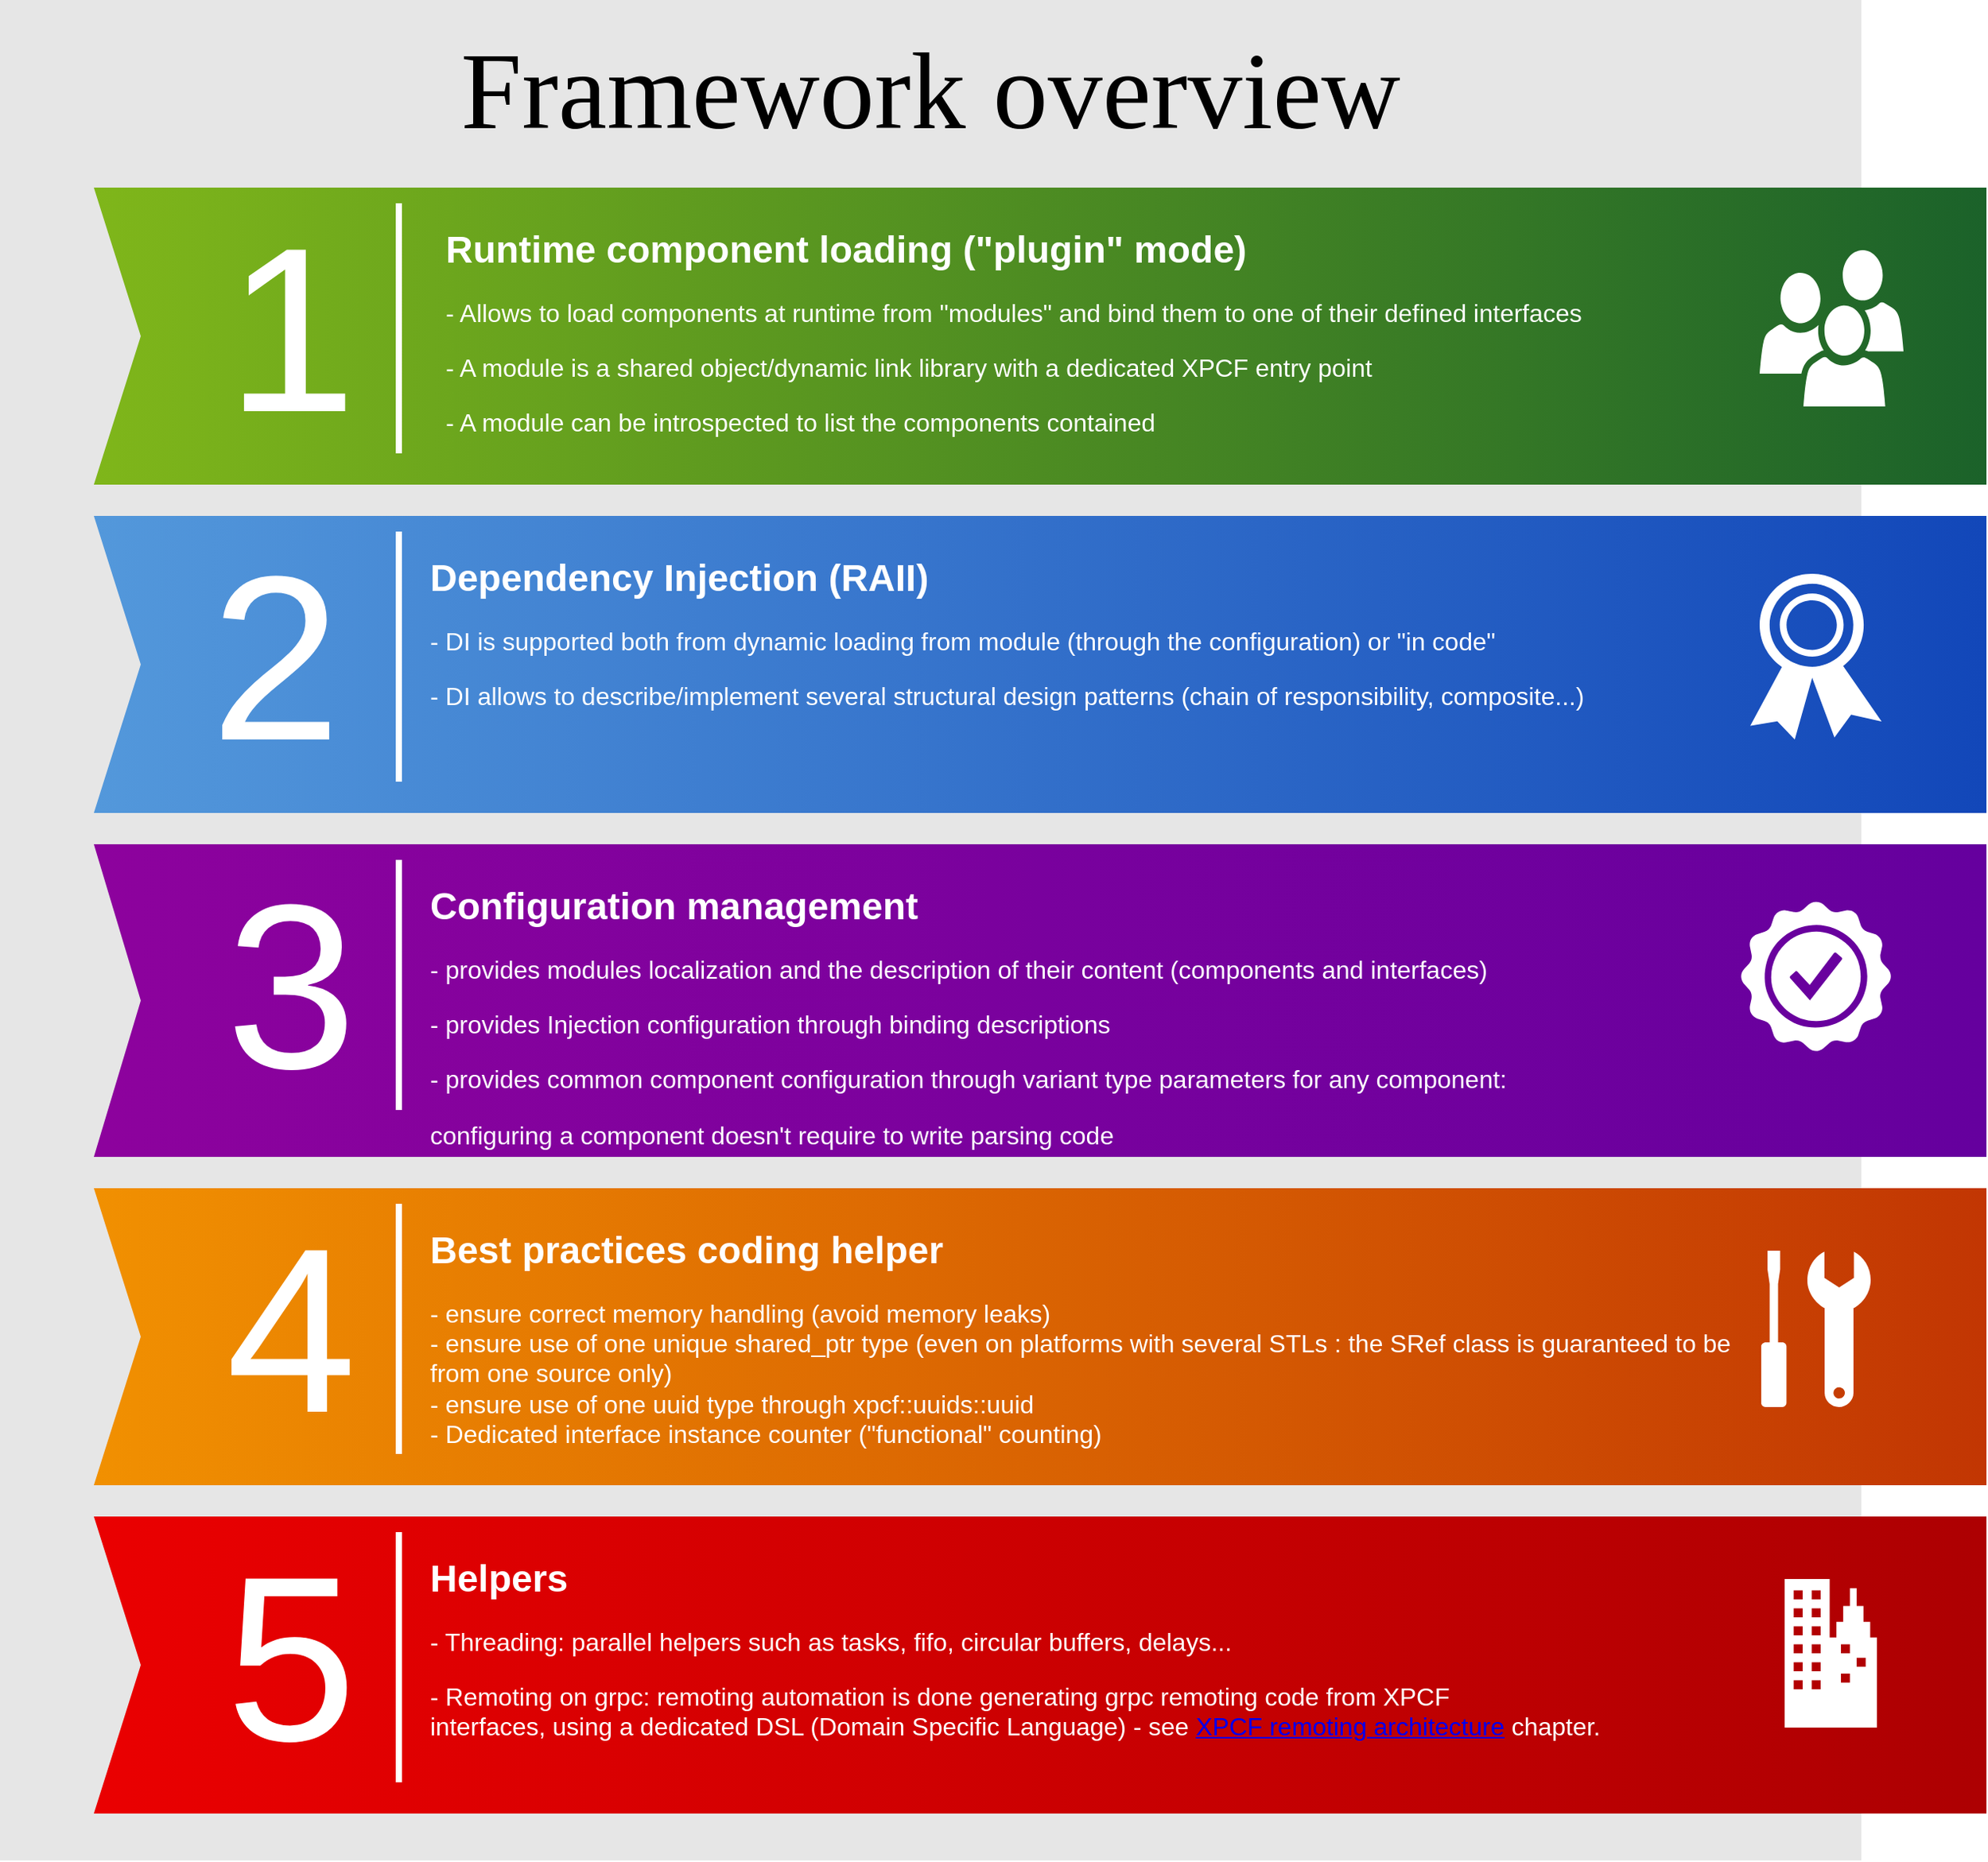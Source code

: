 <mxfile version="14.1.8" type="device"><diagram name="Page-1" id="1622d65d-c77d-c4b6-e0e7-3c11208c8684"><mxGraphModel dx="1994" dy="1451" grid="1" gridSize="10" guides="1" tooltips="1" connect="1" arrows="1" fold="1" page="1" pageScale="1.5" pageWidth="1169" pageHeight="826" background="#ffffff" math="0" shadow="0"><root><mxCell id="0" style=";html=1;"/><mxCell id="1" style=";html=1;" parent="0"/><mxCell id="869962fe87da545-5" value="Framework overview" style="whiteSpace=wrap;html=1;rounded=0;shadow=0;dashed=0;strokeWidth=1;fillColor=#E6E6E6;fontFamily=Verdana;fontSize=70;strokeColor=none;verticalAlign=top;spacingTop=10;" parent="1" vertex="1"><mxGeometry x="230" y="50" width="1190" height="1190" as="geometry"/></mxCell><mxCell id="869962fe87da545-2" value="" style="html=1;shadow=0;dashed=0;align=center;verticalAlign=middle;shape=mxgraph.arrows2.arrow;dy=0;dx=0;notch=30;rounded=0;strokeColor=none;strokeWidth=1;fillColor=#7FB61A;fontFamily=Tahoma;fontSize=10;fontColor=#FFFFFF;gradientColor=#1B622A;gradientDirection=east;" parent="1" vertex="1"><mxGeometry x="290" y="170" width="1210" height="190" as="geometry"/></mxCell><mxCell id="869962fe87da545-8" value="" style="html=1;shadow=0;dashed=0;align=center;verticalAlign=middle;shape=mxgraph.arrows2.arrow;dy=0;dx=0;notch=30;rounded=0;strokeColor=none;strokeWidth=1;fillColor=#5398DB;fontFamily=Tahoma;fontSize=10;fontColor=#FFFFFF;gradientColor=#1247B9;gradientDirection=east;" parent="1" vertex="1"><mxGeometry x="290" y="380" width="1210" height="190" as="geometry"/></mxCell><mxCell id="869962fe87da545-11" value="" style="html=1;shadow=0;dashed=0;align=center;verticalAlign=middle;shape=mxgraph.arrows2.arrow;dy=0;dx=0;notch=30;rounded=0;strokeColor=none;strokeWidth=1;fillColor=#8D029D;fontFamily=Tahoma;fontSize=10;fontColor=#FFFFFF;gradientColor=#65009E;gradientDirection=east;" parent="1" vertex="1"><mxGeometry x="290" y="590" width="1210" height="200" as="geometry"/></mxCell><mxCell id="869962fe87da545-14" value="" style="html=1;shadow=0;dashed=0;align=center;verticalAlign=middle;shape=mxgraph.arrows2.arrow;dy=0;dx=0;notch=30;rounded=0;strokeColor=none;strokeWidth=1;fillColor=#F19001;fontFamily=Tahoma;fontSize=10;fontColor=#FFFFFF;gradientColor=#C23603;gradientDirection=east;" parent="1" vertex="1"><mxGeometry x="290" y="810" width="1210" height="190" as="geometry"/></mxCell><mxCell id="869962fe87da545-17" value="" style="html=1;shadow=0;dashed=0;align=center;verticalAlign=middle;shape=mxgraph.arrows2.arrow;dy=0;dx=0;notch=30;rounded=0;strokeColor=none;strokeWidth=1;fillColor=#EA0001;fontFamily=Tahoma;fontSize=10;fontColor=#FFFFFF;gradientColor=#AD0002;gradientDirection=east;" parent="1" vertex="1"><mxGeometry x="290" y="1020" width="1210" height="190" as="geometry"/></mxCell><mxCell id="869962fe87da545-19" value="1" style="text;html=1;strokeColor=none;fillColor=none;align=right;verticalAlign=middle;whiteSpace=wrap;rounded=0;shadow=0;dashed=0;fontFamily=Helvetica;fontSize=150;fontColor=#FFFFFF;" parent="1" vertex="1"><mxGeometry x="320" y="170" width="140" height="180" as="geometry"/></mxCell><mxCell id="869962fe87da545-20" value="2" style="text;html=1;strokeColor=none;fillColor=none;align=right;verticalAlign=middle;whiteSpace=wrap;rounded=0;shadow=0;dashed=0;fontFamily=Helvetica;fontSize=150;fontColor=#FFFFFF;" parent="1" vertex="1"><mxGeometry x="320" y="380" width="130" height="180" as="geometry"/></mxCell><mxCell id="869962fe87da545-21" value="3" style="text;html=1;strokeColor=none;fillColor=none;align=right;verticalAlign=middle;whiteSpace=wrap;rounded=0;shadow=0;dashed=0;fontFamily=Helvetica;fontSize=150;fontColor=#FFFFFF;" parent="1" vertex="1"><mxGeometry x="320" y="590" width="140" height="180" as="geometry"/></mxCell><mxCell id="869962fe87da545-22" value="4" style="text;html=1;strokeColor=none;fillColor=none;align=right;verticalAlign=middle;whiteSpace=wrap;rounded=0;shadow=0;dashed=0;fontFamily=Helvetica;fontSize=150;fontColor=#FFFFFF;" parent="1" vertex="1"><mxGeometry x="320" y="810" width="140" height="180" as="geometry"/></mxCell><mxCell id="869962fe87da545-23" value="5" style="text;html=1;strokeColor=none;fillColor=none;align=right;verticalAlign=middle;whiteSpace=wrap;rounded=0;shadow=0;dashed=0;fontFamily=Helvetica;fontSize=150;fontColor=#FFFFFF;" parent="1" vertex="1"><mxGeometry x="320" y="1020" width="140" height="180" as="geometry"/></mxCell><mxCell id="869962fe87da545-24" value="" style="line;strokeWidth=4;direction=south;html=1;rounded=0;shadow=0;dashed=0;fillColor=none;gradientColor=#AD0002;fontFamily=Helvetica;fontSize=150;fontColor=#FFFFFF;align=right;strokeColor=#FFFFFF;" parent="1" vertex="1"><mxGeometry x="480" y="180" width="10" height="160" as="geometry"/></mxCell><mxCell id="869962fe87da545-25" value="" style="line;strokeWidth=4;direction=south;html=1;rounded=0;shadow=0;dashed=0;fillColor=none;gradientColor=#AD0002;fontFamily=Helvetica;fontSize=150;fontColor=#FFFFFF;align=right;strokeColor=#FFFFFF;" parent="1" vertex="1"><mxGeometry x="480" y="390" width="10" height="160" as="geometry"/></mxCell><mxCell id="869962fe87da545-26" value="" style="line;strokeWidth=4;direction=south;html=1;rounded=0;shadow=0;dashed=0;fillColor=none;gradientColor=#AD0002;fontFamily=Helvetica;fontSize=150;fontColor=#FFFFFF;align=right;strokeColor=#FFFFFF;" parent="1" vertex="1"><mxGeometry x="480" y="600" width="10" height="160" as="geometry"/></mxCell><mxCell id="869962fe87da545-27" value="" style="line;strokeWidth=4;direction=south;html=1;rounded=0;shadow=0;dashed=0;fillColor=none;gradientColor=#AD0002;fontFamily=Helvetica;fontSize=150;fontColor=#FFFFFF;align=right;strokeColor=#FFFFFF;" parent="1" vertex="1"><mxGeometry x="480" y="820" width="10" height="160" as="geometry"/></mxCell><mxCell id="869962fe87da545-28" value="" style="line;strokeWidth=4;direction=south;html=1;rounded=0;shadow=0;dashed=0;fillColor=none;gradientColor=#AD0002;fontFamily=Helvetica;fontSize=150;fontColor=#FFFFFF;align=right;strokeColor=#FFFFFF;" parent="1" vertex="1"><mxGeometry x="480" y="1030" width="10" height="160" as="geometry"/></mxCell><mxCell id="869962fe87da545-29" value="&lt;h1&gt;Runtime component loading (&quot;plugin&quot; mode)&lt;/h1&gt;&lt;p style=&quot;font-size: 16px&quot;&gt;&lt;font style=&quot;font-size: 16px&quot;&gt;- Allows to load components at runtime from &quot;modules&quot; and bind them to one of their defined interfaces&lt;/font&gt;&lt;/p&gt;&lt;p style=&quot;font-size: 16px&quot;&gt;&lt;font style=&quot;font-size: 16px&quot;&gt;- A module is a shared object/dynamic link library with a dedicated XPCF entry point&lt;/font&gt;&lt;/p&gt;&lt;p style=&quot;font-size: 16px&quot;&gt;&lt;font style=&quot;font-size: 16px&quot;&gt;- A module can be introspected to list the components contained&lt;/font&gt;&lt;/p&gt;&lt;p&gt;&lt;br&gt;&lt;/p&gt;" style="text;html=1;strokeColor=none;fillColor=none;spacing=5;spacingTop=-20;whiteSpace=wrap;overflow=hidden;rounded=0;shadow=0;dashed=0;fontFamily=Helvetica;fontSize=12;fontColor=#FFFFFF;align=left;" parent="1" vertex="1"><mxGeometry x="510" y="190" width="810" height="140" as="geometry"/></mxCell><mxCell id="869962fe87da545-30" value="&lt;h1&gt;Dependency Injection (RAII)&lt;/h1&gt;&lt;p style=&quot;font-size: 16px&quot;&gt;&lt;font style=&quot;font-size: 16px&quot;&gt;- DI is supported both from dynamic loading from module (through the configuration) or &quot;in code&quot;&lt;/font&gt;&lt;/p&gt;&lt;p style=&quot;font-size: 16px&quot;&gt;&lt;font style=&quot;font-size: 16px&quot;&gt;- DI allows to describe/implement several structural design patterns (chain of responsibility, composite...)&lt;/font&gt;&lt;/p&gt;&lt;p style=&quot;font-size: 16px&quot;&gt;&lt;br&gt;&lt;/p&gt;" style="text;html=1;strokeColor=none;fillColor=none;spacing=5;spacingTop=-20;whiteSpace=wrap;overflow=hidden;rounded=0;shadow=0;dashed=0;fontFamily=Helvetica;fontSize=12;fontColor=#FFFFFF;align=left;" parent="1" vertex="1"><mxGeometry x="500" y="400" width="830" height="140" as="geometry"/></mxCell><mxCell id="869962fe87da545-31" value="&lt;h1&gt;Configuration management&lt;/h1&gt;&lt;p style=&quot;font-size: 16px&quot;&gt;&lt;font style=&quot;font-size: 16px&quot;&gt;- provides modules localization and the description of their content (components and interfaces)&lt;/font&gt;&lt;/p&gt;&lt;p style=&quot;font-size: 16px&quot;&gt;&lt;font style=&quot;font-size: 16px&quot;&gt;- provides Injection configuration through binding descriptions&lt;/font&gt;&lt;/p&gt;&lt;p style=&quot;font-size: 16px&quot;&gt;&lt;font style=&quot;font-size: 16px&quot;&gt;- provides common component configuration through variant type parameters for any component:&amp;nbsp;&lt;/font&gt;&lt;/p&gt;&lt;font style=&quot;font-size: 16px&quot;&gt;configuring a component doesn't require to write parsing code&lt;/font&gt;" style="text;html=1;strokeColor=none;fillColor=none;spacing=5;spacingTop=-20;whiteSpace=wrap;overflow=hidden;rounded=0;shadow=0;dashed=0;fontFamily=Helvetica;fontSize=12;fontColor=#FFFFFF;align=left;" parent="1" vertex="1"><mxGeometry x="500" y="610" width="840" height="180" as="geometry"/></mxCell><mxCell id="869962fe87da545-32" value="&lt;h1&gt;Best practices coding helper&lt;/h1&gt;&lt;font style=&quot;font-size: 16px&quot;&gt;- ensure correct memory handling (avoid memory leaks)&lt;br&gt;- ensure use of one unique shared_ptr type (even on platforms with several STLs : the SRef class is guaranteed to be from one source only) &lt;br&gt;- ensure use of one uuid type through xpcf::uuids::uuid&lt;br&gt;- Dedicated interface instance counter (&quot;functional&quot; counting)&amp;nbsp;&lt;/font&gt;" style="text;html=1;strokeColor=none;fillColor=none;spacing=5;spacingTop=-20;whiteSpace=wrap;overflow=hidden;rounded=0;shadow=0;dashed=0;fontFamily=Helvetica;fontSize=12;fontColor=#FFFFFF;align=left;" parent="1" vertex="1"><mxGeometry x="500" y="830" width="840" height="160" as="geometry"/></mxCell><mxCell id="869962fe87da545-33" value="&lt;h1&gt;Helpers&lt;/h1&gt;&lt;font style=&quot;font-size: 16px&quot;&gt;- Threading: parallel helpers such as tasks, fifo, circular buffers, delays...&lt;span&gt;&amp;nbsp;&lt;/span&gt;&lt;br&gt;&lt;/font&gt;&lt;p style=&quot;font-size: 16px&quot;&gt;&lt;/p&gt;&lt;font style=&quot;font-size: 16px&quot;&gt;- Remoting on grpc: remoting automation is done generating grpc remoting code from XPCF &lt;br&gt;interfaces, using a dedicated DSL (Domain Specific Language) - see &lt;a href=&quot;https://github.com/b-com-software-basis/xpcf#xpcf-remoting-architecture&quot;&gt;XPCF remoting architecture&lt;/a&gt; chapter.&lt;/font&gt;" style="text;html=1;strokeColor=none;fillColor=none;spacing=5;spacingTop=-20;whiteSpace=wrap;overflow=hidden;rounded=0;shadow=0;dashed=0;fontFamily=Helvetica;fontSize=12;fontColor=#FFFFFF;align=left;" parent="1" vertex="1"><mxGeometry x="500" y="1040" width="860" height="150" as="geometry"/></mxCell><mxCell id="869962fe87da545-34" value="" style="shadow=0;dashed=0;html=1;strokeColor=none;fillColor=#FFFFFF;labelPosition=center;verticalLabelPosition=bottom;verticalAlign=top;shape=mxgraph.office.users.users;rounded=0;fontFamily=Helvetica;fontSize=12;fontColor=#FFFFFF;align=left;" parent="1" vertex="1"><mxGeometry x="1355.0" y="210" width="92" height="100" as="geometry"/></mxCell><mxCell id="869962fe87da545-35" value="" style="shadow=0;dashed=0;html=1;strokeColor=none;fillColor=#FFFFFF;labelPosition=center;verticalLabelPosition=bottom;verticalAlign=top;shape=mxgraph.office.security.token;rounded=0;fontFamily=Helvetica;fontSize=12;fontColor=#FFFFFF;align=left;" parent="1" vertex="1"><mxGeometry x="1349.0" y="417" width="84" height="106" as="geometry"/></mxCell><mxCell id="869962fe87da545-36" value="" style="shadow=0;dashed=0;html=1;strokeColor=none;fillColor=#FFFFFF;labelPosition=center;verticalLabelPosition=bottom;verticalAlign=top;shape=mxgraph.office.concepts.best_practices;rounded=0;fontFamily=Helvetica;fontSize=12;fontColor=#FFFFFF;align=left;" parent="1" vertex="1"><mxGeometry x="1342.5" y="626" width="97" height="97" as="geometry"/></mxCell><mxCell id="869962fe87da545-37" value="" style="shadow=0;dashed=0;html=1;strokeColor=none;fillColor=#FFFFFF;labelPosition=center;verticalLabelPosition=bottom;verticalAlign=top;shape=mxgraph.office.concepts.maintenance;rounded=0;fontFamily=Helvetica;fontSize=12;fontColor=#FFFFFF;align=left;" parent="1" vertex="1"><mxGeometry x="1356" y="850" width="70" height="100" as="geometry"/></mxCell><mxCell id="869962fe87da545-38" value="" style="shadow=0;dashed=0;html=1;strokeColor=none;fillColor=#FFFFFF;labelPosition=center;verticalLabelPosition=bottom;verticalAlign=top;shape=mxgraph.office.concepts.on_premises;rounded=0;fontFamily=Helvetica;fontSize=12;fontColor=#FFFFFF;align=left;" parent="1" vertex="1"><mxGeometry x="1371" y="1060" width="59" height="95" as="geometry"/></mxCell></root></mxGraphModel></diagram></mxfile>
